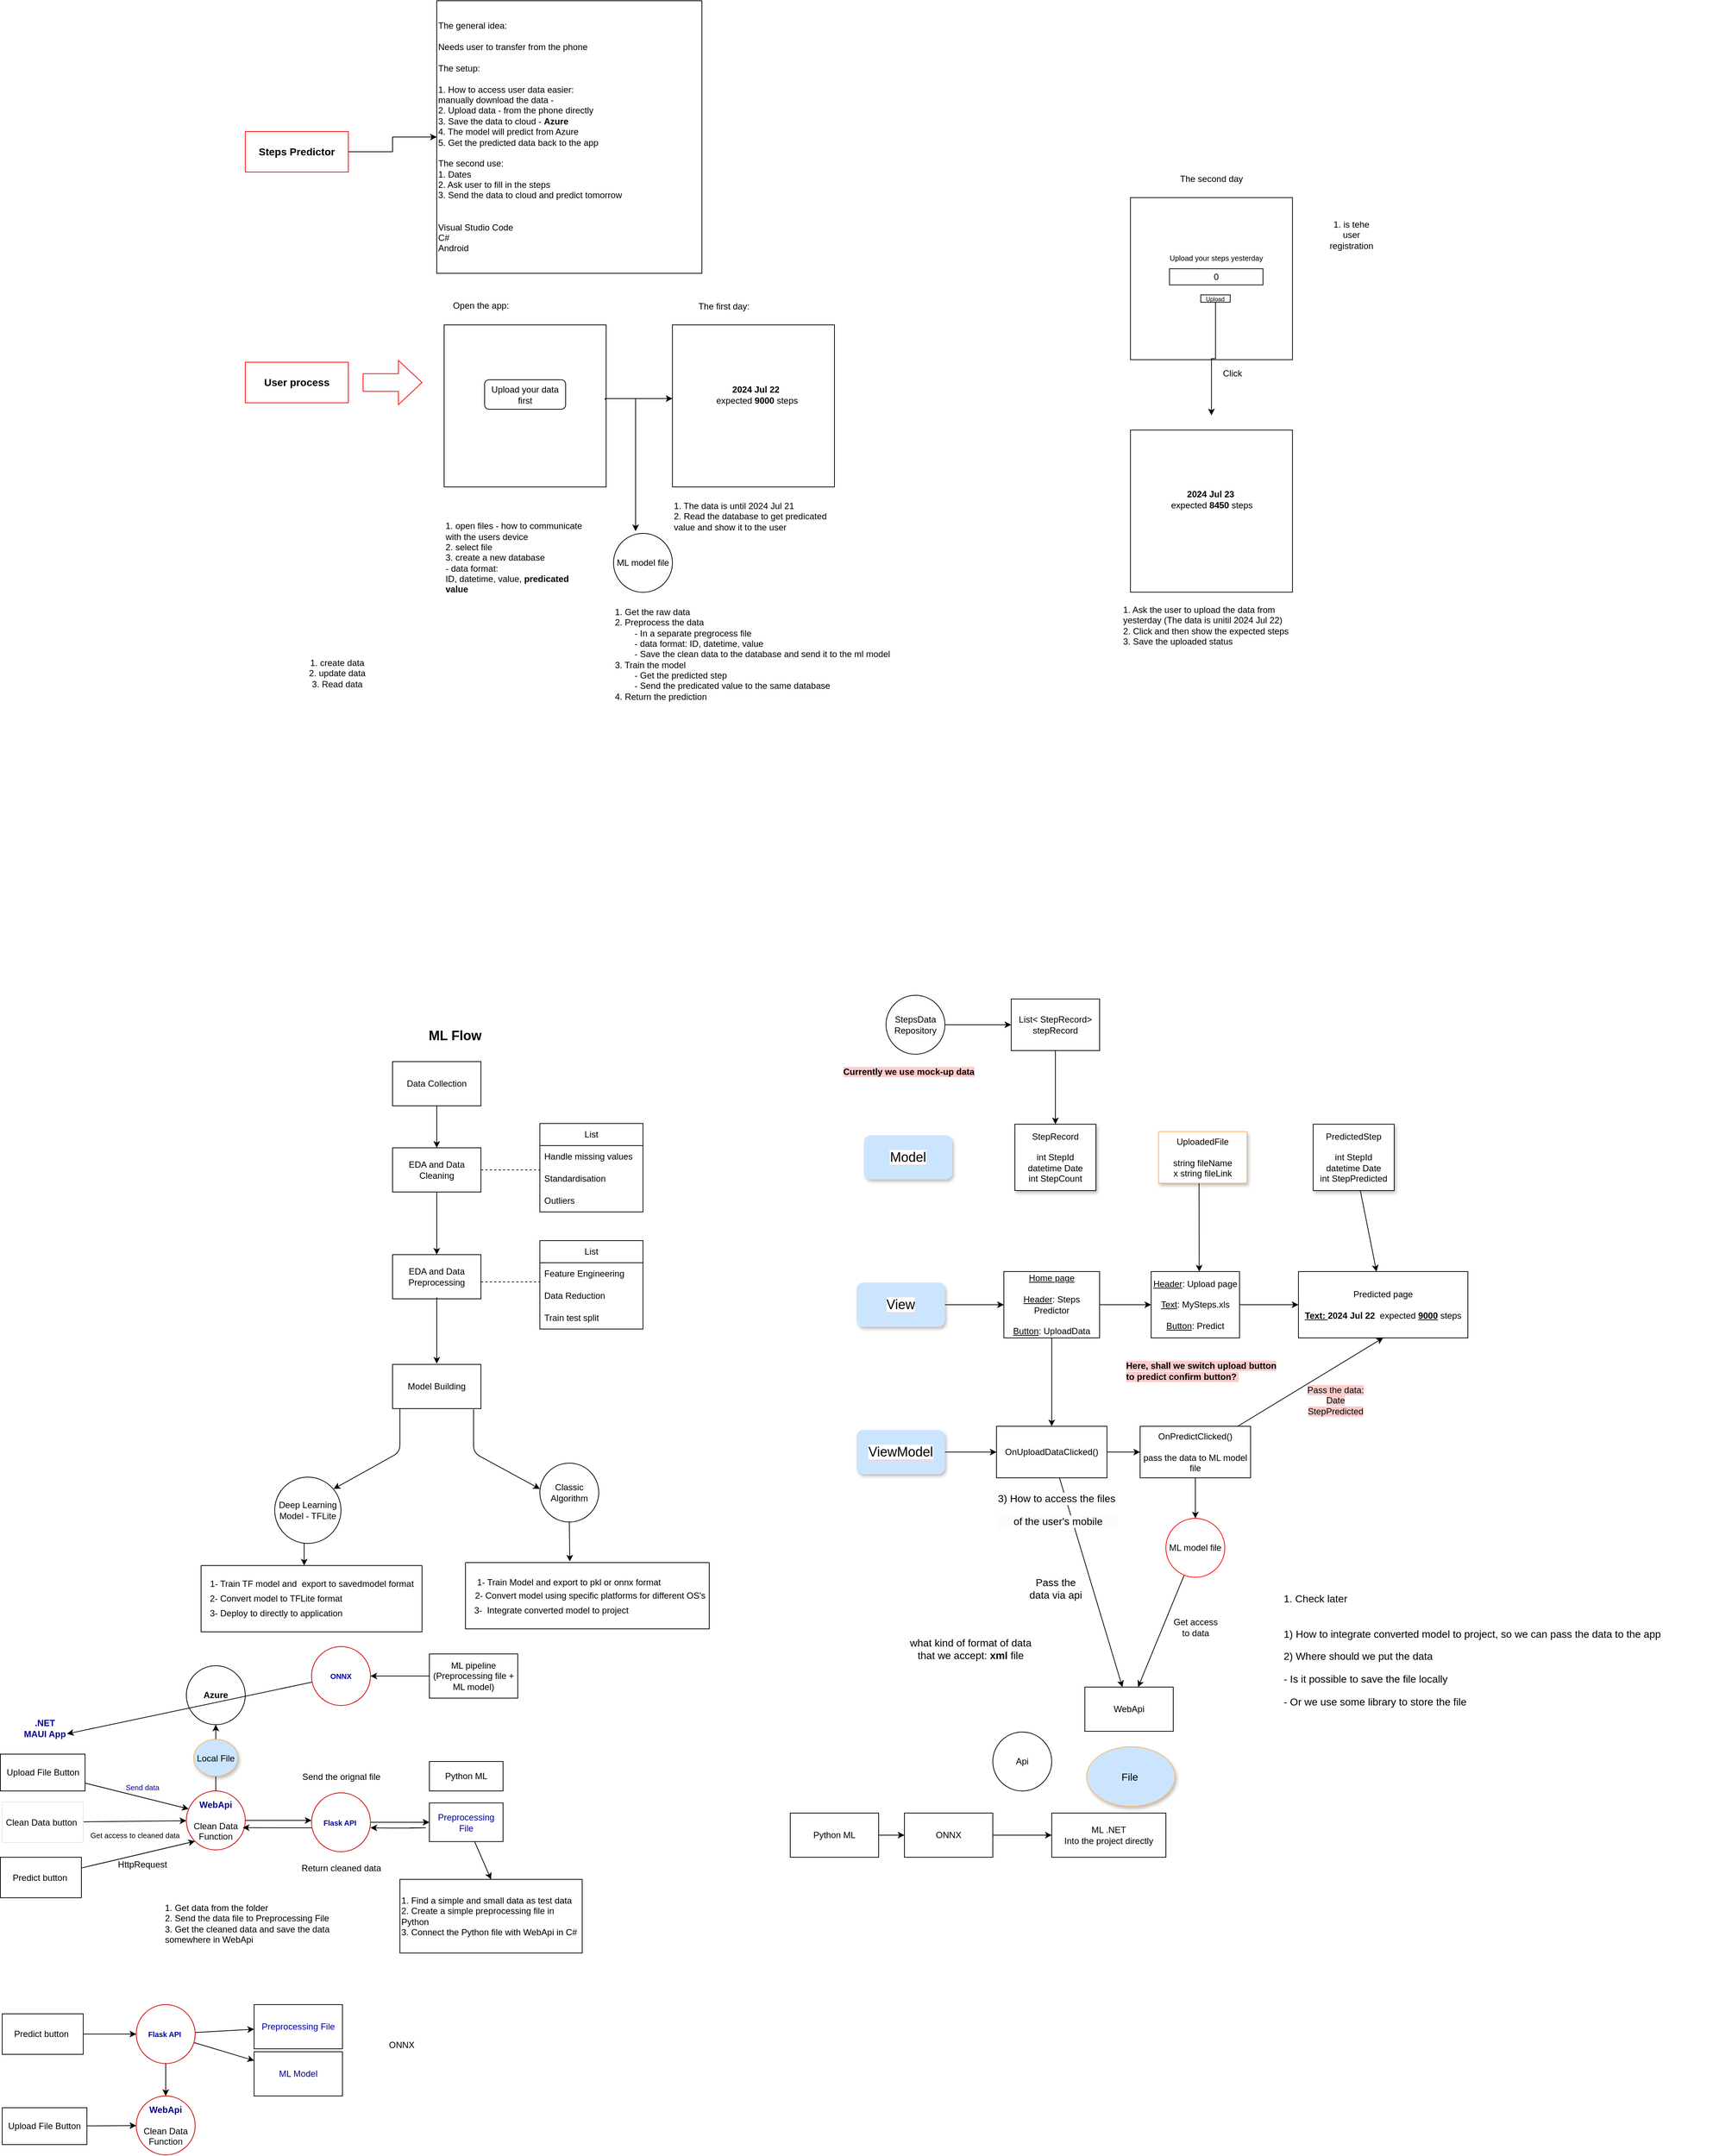 <mxfile>
    <diagram name="Page-1" id="LX_qo-Hpl9w2MyAxb0YF">
        <mxGraphModel dx="1782" dy="1617" grid="1" gridSize="10" guides="1" tooltips="1" connect="1" arrows="1" fold="1" page="1" pageScale="1" pageWidth="827" pageHeight="1169" math="0" shadow="0">
            <root>
                <mxCell id="0"/>
                <mxCell id="1" parent="0"/>
                <mxCell id="Lw-I1L2H1XPd6LwriKKZ-3" value="" style="edgeStyle=orthogonalEdgeStyle;rounded=0;orthogonalLoop=1;jettySize=auto;html=1;" parent="1" source="Lw-I1L2H1XPd6LwriKKZ-1" target="Lw-I1L2H1XPd6LwriKKZ-2" edge="1">
                    <mxGeometry relative="1" as="geometry"/>
                </mxCell>
                <mxCell id="Lw-I1L2H1XPd6LwriKKZ-1" value="&lt;b&gt;&lt;font style=&quot;font-size: 14px;&quot;&gt;Steps Predictor&lt;/font&gt;&lt;/b&gt;" style="text;html=1;align=center;verticalAlign=middle;whiteSpace=wrap;rounded=0;strokeColor=#FF0000;" parent="1" vertex="1">
                    <mxGeometry x="70" y="-942.5" width="140" height="55" as="geometry"/>
                </mxCell>
                <mxCell id="Lw-I1L2H1XPd6LwriKKZ-2" value="&lt;div&gt;The general idea:&lt;/div&gt;&lt;div&gt;&lt;br&gt;&lt;/div&gt;&lt;div&gt;Needs user to transfer from the phone&lt;/div&gt;&lt;div&gt;&lt;br&gt;&lt;/div&gt;&lt;div&gt;The setup:&lt;/div&gt;&lt;div&gt;&lt;br&gt;&lt;/div&gt;&lt;div&gt;1. How to access user data easier:&amp;nbsp;&lt;/div&gt;&lt;div&gt;manually download the data -&amp;nbsp;&lt;/div&gt;&lt;div&gt;2. Upload data - from the phone directly&lt;/div&gt;&lt;div&gt;3. Save the data to cloud - &lt;b&gt;Azure&lt;/b&gt;&lt;/div&gt;&lt;div&gt;4. The model will predict from Azure&lt;/div&gt;&lt;div&gt;5. Get the predicted data back to the app&lt;/div&gt;&lt;div&gt;&lt;br&gt;&lt;/div&gt;&lt;div&gt;The second use:&lt;div&gt;1. Dates&lt;/div&gt;&lt;div&gt;2. Ask user to fill in the steps&amp;nbsp;&lt;/div&gt;&lt;div&gt;3. Send the data to cloud and predict tomorrow&lt;/div&gt;&lt;/div&gt;&lt;div&gt;&lt;br&gt;&lt;/div&gt;&lt;div&gt;&lt;br&gt;&lt;/div&gt;&lt;div&gt;Visual Studio Code&lt;/div&gt;&lt;div&gt;C#&lt;/div&gt;&lt;div&gt;Android&lt;/div&gt;" style="whiteSpace=wrap;html=1;align=left;" parent="1" vertex="1">
                    <mxGeometry x="330" y="-1120" width="360" height="370" as="geometry"/>
                </mxCell>
                <mxCell id="Lw-I1L2H1XPd6LwriKKZ-4" value="" style="whiteSpace=wrap;html=1;aspect=fixed;" parent="1" vertex="1">
                    <mxGeometry x="340" y="-680" width="220" height="220" as="geometry"/>
                </mxCell>
                <mxCell id="Lw-I1L2H1XPd6LwriKKZ-32" value="" style="edgeStyle=orthogonalEdgeStyle;rounded=0;orthogonalLoop=1;jettySize=auto;html=1;exitX=0.994;exitY=0.463;exitDx=0;exitDy=0;exitPerimeter=0;" parent="1" source="Lw-I1L2H1XPd6LwriKKZ-4" target="Lw-I1L2H1XPd6LwriKKZ-9" edge="1">
                    <mxGeometry relative="1" as="geometry">
                        <mxPoint x="570" y="-580" as="sourcePoint"/>
                        <Array as="points">
                            <mxPoint x="559" y="-580"/>
                        </Array>
                    </mxGeometry>
                </mxCell>
                <mxCell id="Lw-I1L2H1XPd6LwriKKZ-6" value="Upload your data first" style="rounded=1;whiteSpace=wrap;html=1;" parent="1" vertex="1">
                    <mxGeometry x="395" y="-605.5" width="110" height="40" as="geometry"/>
                </mxCell>
                <mxCell id="Lw-I1L2H1XPd6LwriKKZ-9" value="" style="whiteSpace=wrap;html=1;aspect=fixed;" parent="1" vertex="1">
                    <mxGeometry x="650" y="-680" width="220" height="220" as="geometry"/>
                </mxCell>
                <mxCell id="Lw-I1L2H1XPd6LwriKKZ-10" value="&lt;b&gt;2024 Jul 22&amp;nbsp; &lt;/b&gt;expected&amp;nbsp;&lt;span style=&quot;background-color: initial;&quot;&gt;&lt;b&gt;9000&lt;/b&gt;&amp;nbsp;&lt;/span&gt;&lt;span style=&quot;background-color: initial;&quot;&gt;steps&lt;/span&gt;" style="text;html=1;align=center;verticalAlign=middle;whiteSpace=wrap;rounded=0;" parent="1" vertex="1">
                    <mxGeometry x="710" y="-593" width="110" height="15" as="geometry"/>
                </mxCell>
                <mxCell id="Lw-I1L2H1XPd6LwriKKZ-15" value="" style="whiteSpace=wrap;html=1;aspect=fixed;" parent="1" vertex="1">
                    <mxGeometry x="1271.87" y="-852.75" width="220" height="220" as="geometry"/>
                </mxCell>
                <mxCell id="Lw-I1L2H1XPd6LwriKKZ-24" value="The first day:" style="text;html=1;align=center;verticalAlign=middle;whiteSpace=wrap;rounded=0;" parent="1" vertex="1">
                    <mxGeometry x="670" y="-720" width="100" height="30" as="geometry"/>
                </mxCell>
                <mxCell id="Lw-I1L2H1XPd6LwriKKZ-25" value="The second day" style="text;html=1;align=center;verticalAlign=middle;whiteSpace=wrap;rounded=0;" parent="1" vertex="1">
                    <mxGeometry x="1321.87" y="-892.75" width="120" height="30" as="geometry"/>
                </mxCell>
                <mxCell id="Lw-I1L2H1XPd6LwriKKZ-27" value="0" style="rounded=0;whiteSpace=wrap;html=1;" parent="1" vertex="1">
                    <mxGeometry x="1324.87" y="-756.25" width="127" height="22" as="geometry"/>
                </mxCell>
                <mxCell id="Lw-I1L2H1XPd6LwriKKZ-28" value="&lt;font style=&quot;font-size: 10px;&quot;&gt;Upload your steps yesterday&lt;/font&gt;" style="text;html=1;align=center;verticalAlign=middle;whiteSpace=wrap;rounded=0;" parent="1" vertex="1">
                    <mxGeometry x="1305.87" y="-790.75" width="165" height="40" as="geometry"/>
                </mxCell>
                <mxCell id="Lw-I1L2H1XPd6LwriKKZ-46" value="" style="edgeStyle=orthogonalEdgeStyle;rounded=0;orthogonalLoop=1;jettySize=auto;html=1;" parent="1" source="Lw-I1L2H1XPd6LwriKKZ-31" edge="1">
                    <mxGeometry relative="1" as="geometry">
                        <mxPoint x="1381.87" y="-557.25" as="targetPoint"/>
                        <Array as="points">
                            <mxPoint x="1387.87" y="-634.25"/>
                            <mxPoint x="1382.87" y="-634.25"/>
                        </Array>
                    </mxGeometry>
                </mxCell>
                <mxCell id="Lw-I1L2H1XPd6LwriKKZ-31" value="&lt;font style=&quot;font-size: 8px;&quot;&gt;Upload&lt;/font&gt;" style="rounded=0;whiteSpace=wrap;html=1;" parent="1" vertex="1">
                    <mxGeometry x="1367.37" y="-720.75" width="40" height="10" as="geometry"/>
                </mxCell>
                <mxCell id="Lw-I1L2H1XPd6LwriKKZ-33" value="1&lt;span style=&quot;background-color: initial;&quot;&gt;. The data is until 2024 Jul 21&lt;/span&gt;&lt;div&gt;&lt;span style=&quot;background-color: initial;&quot;&gt;2. Read the database to get predicated value and show it to the user&lt;/span&gt;&lt;/div&gt;" style="text;html=1;align=left;verticalAlign=middle;whiteSpace=wrap;rounded=0;" parent="1" vertex="1">
                    <mxGeometry x="650" y="-450.25" width="220" height="60" as="geometry"/>
                </mxCell>
                <mxCell id="Lw-I1L2H1XPd6LwriKKZ-42" value="" style="whiteSpace=wrap;html=1;aspect=fixed;" parent="1" vertex="1">
                    <mxGeometry x="1271.87" y="-537.25" width="220" height="220" as="geometry"/>
                </mxCell>
                <mxCell id="Lw-I1L2H1XPd6LwriKKZ-44" value="&lt;b&gt;2024 Jul 23&amp;nbsp;&lt;/b&gt;&lt;div&gt;expected&amp;nbsp;&lt;span style=&quot;background-color: initial;&quot;&gt;&lt;b&gt;8450&lt;/b&gt;&amp;nbsp;&lt;/span&gt;&lt;span style=&quot;background-color: initial;&quot;&gt;steps&lt;/span&gt;&lt;/div&gt;" style="text;html=1;align=center;verticalAlign=middle;whiteSpace=wrap;rounded=0;" parent="1" vertex="1">
                    <mxGeometry x="1285.62" y="-450.25" width="192.5" height="15" as="geometry"/>
                </mxCell>
                <mxCell id="Lw-I1L2H1XPd6LwriKKZ-47" value="Click" style="text;html=1;align=center;verticalAlign=middle;resizable=0;points=[];autosize=1;strokeColor=none;fillColor=none;" parent="1" vertex="1">
                    <mxGeometry x="1384.87" y="-629.25" width="50" height="30" as="geometry"/>
                </mxCell>
                <mxCell id="Lw-I1L2H1XPd6LwriKKZ-48" value="1. Ask the user to upload the data from yesterday (The data is unitil 2024 Jul 22)&lt;div&gt;2. Click and then show the expected steps&lt;/div&gt;&lt;div&gt;3. Save the uploaded status&lt;/div&gt;" style="text;html=1;align=left;verticalAlign=middle;whiteSpace=wrap;rounded=0;" parent="1" vertex="1">
                    <mxGeometry x="1260" y="-297.25" width="243.75" height="50" as="geometry"/>
                </mxCell>
                <mxCell id="Lw-I1L2H1XPd6LwriKKZ-51" value="1. create data&lt;div&gt;2. update data&lt;/div&gt;&lt;div&gt;3. Read data&lt;/div&gt;&lt;div&gt;&lt;br&gt;&lt;/div&gt;" style="text;html=1;align=center;verticalAlign=middle;whiteSpace=wrap;rounded=0;" parent="1" vertex="1">
                    <mxGeometry x="110" y="-220" width="170" height="40" as="geometry"/>
                </mxCell>
                <mxCell id="Lw-I1L2H1XPd6LwriKKZ-52" value="1. is tehe user registration" style="text;html=1;align=center;verticalAlign=middle;whiteSpace=wrap;rounded=0;" parent="1" vertex="1">
                    <mxGeometry x="1541.87" y="-817.25" width="60" height="30" as="geometry"/>
                </mxCell>
                <mxCell id="Lw-I1L2H1XPd6LwriKKZ-56" value="ML model file" style="ellipse;whiteSpace=wrap;html=1;aspect=fixed;" parent="1" vertex="1">
                    <mxGeometry x="570" y="-397" width="80" height="80" as="geometry"/>
                </mxCell>
                <mxCell id="Lw-I1L2H1XPd6LwriKKZ-57" value="" style="endArrow=classic;html=1;rounded=0;" parent="1" edge="1">
                    <mxGeometry width="50" height="50" relative="1" as="geometry">
                        <mxPoint x="600" y="-580" as="sourcePoint"/>
                        <mxPoint x="600" y="-400" as="targetPoint"/>
                    </mxGeometry>
                </mxCell>
                <mxCell id="Lw-I1L2H1XPd6LwriKKZ-58" value="1. open files - how to communicate with the users device&lt;div&gt;2. select file&lt;/div&gt;&lt;div&gt;3. create a new database&lt;/div&gt;&lt;div&gt;- data format:&lt;/div&gt;&lt;div&gt;ID, datetime, value, &lt;b&gt;predicated value&lt;/b&gt;&lt;br&gt;&lt;/div&gt;" style="text;html=1;align=left;verticalAlign=middle;whiteSpace=wrap;rounded=0;" parent="1" vertex="1">
                    <mxGeometry x="340" y="-431.5" width="200" height="134.25" as="geometry"/>
                </mxCell>
                <mxCell id="Lw-I1L2H1XPd6LwriKKZ-67" value="1. Get the raw data&amp;nbsp;&lt;div&gt;2. Preprocess the data&lt;/div&gt;&lt;div&gt;&lt;span style=&quot;white-space: pre;&quot;&gt;&#9;&lt;/span&gt;- In a separate pregrocess file&lt;br&gt;&lt;/div&gt;&lt;div&gt;&lt;span style=&quot;white-space: pre;&quot;&gt;&#9;&lt;/span&gt;- data format: ID, datetime, value&lt;br&gt;&lt;/div&gt;&lt;div&gt;&lt;span style=&quot;white-space: pre;&quot;&gt;&#9;&lt;/span&gt;- Save the clean data to the database and send it to the ml model&lt;br&gt;&lt;/div&gt;&lt;div&gt;3. Train the model&lt;/div&gt;&lt;div&gt;&lt;span style=&quot;white-space: pre;&quot;&gt;&#9;&lt;/span&gt;- Get the predicted step&lt;br&gt;&lt;/div&gt;&lt;div&gt;&lt;span style=&quot;white-space: pre;&quot;&gt;&#9;&lt;/span&gt;- Send the predicated value to the same database&lt;br&gt;&lt;/div&gt;&lt;div&gt;4. Return the prediction&lt;/div&gt;" style="text;html=1;align=left;verticalAlign=middle;whiteSpace=wrap;rounded=0;" parent="1" vertex="1">
                    <mxGeometry x="570" y="-280" width="390" height="94.25" as="geometry"/>
                </mxCell>
                <mxCell id="Lw-I1L2H1XPd6LwriKKZ-68" style="edgeStyle=orthogonalEdgeStyle;rounded=0;orthogonalLoop=1;jettySize=auto;html=1;exitX=0.5;exitY=1;exitDx=0;exitDy=0;" parent="1" source="Lw-I1L2H1XPd6LwriKKZ-1" target="Lw-I1L2H1XPd6LwriKKZ-1" edge="1">
                    <mxGeometry relative="1" as="geometry"/>
                </mxCell>
                <mxCell id="Lw-I1L2H1XPd6LwriKKZ-71" value="&lt;b&gt;&lt;font style=&quot;font-size: 14px;&quot;&gt;User process&lt;/font&gt;&lt;/b&gt;" style="text;html=1;align=center;verticalAlign=middle;whiteSpace=wrap;rounded=0;strokeColor=#FF0000;" parent="1" vertex="1">
                    <mxGeometry x="70" y="-629.25" width="140" height="55" as="geometry"/>
                </mxCell>
                <mxCell id="Lw-I1L2H1XPd6LwriKKZ-72" value="" style="shape=singleArrow;whiteSpace=wrap;html=1;arrowWidth=0.4;arrowSize=0.4;fillColor=none;strokeColor=#FF0000;gradientColor=none;rounded=0;" parent="1" vertex="1">
                    <mxGeometry x="230" y="-631.75" width="80" height="60" as="geometry"/>
                </mxCell>
                <mxCell id="Lw-I1L2H1XPd6LwriKKZ-74" value="Open the app:" style="text;html=1;align=center;verticalAlign=middle;whiteSpace=wrap;rounded=0;" parent="1" vertex="1">
                    <mxGeometry x="340" y="-720.75" width="100" height="30" as="geometry"/>
                </mxCell>
                <mxCell id="3" value="Data Collection" style="rounded=0;whiteSpace=wrap;html=1;" parent="1" vertex="1">
                    <mxGeometry x="270" y="320" width="120" height="60" as="geometry"/>
                </mxCell>
                <mxCell id="4" value="EDA and Data Preprocessing" style="rounded=0;whiteSpace=wrap;html=1;" parent="1" vertex="1">
                    <mxGeometry x="270" y="582" width="120" height="60" as="geometry"/>
                </mxCell>
                <mxCell id="5" value="EDA and Data Cleaning" style="rounded=0;whiteSpace=wrap;html=1;" parent="1" vertex="1">
                    <mxGeometry x="270" y="437" width="120" height="60" as="geometry"/>
                </mxCell>
                <mxCell id="6" value="" style="endArrow=none;dashed=1;html=1;" parent="1" edge="1">
                    <mxGeometry width="50" height="50" relative="1" as="geometry">
                        <mxPoint x="390" y="467" as="sourcePoint"/>
                        <mxPoint x="470" y="467" as="targetPoint"/>
                    </mxGeometry>
                </mxCell>
                <mxCell id="7" value="List" style="swimlane;fontStyle=0;childLayout=stackLayout;horizontal=1;startSize=30;horizontalStack=0;resizeParent=1;resizeParentMax=0;resizeLast=0;collapsible=1;marginBottom=0;whiteSpace=wrap;html=1;" parent="1" vertex="1">
                    <mxGeometry x="470" y="404" width="140" height="120" as="geometry"/>
                </mxCell>
                <mxCell id="8" value="Handle missing values" style="text;strokeColor=none;fillColor=none;align=left;verticalAlign=middle;spacingLeft=4;spacingRight=4;overflow=hidden;points=[[0,0.5],[1,0.5]];portConstraint=eastwest;rotatable=0;whiteSpace=wrap;html=1;" parent="7" vertex="1">
                    <mxGeometry y="30" width="140" height="30" as="geometry"/>
                </mxCell>
                <mxCell id="9" value="Standardisation" style="text;strokeColor=none;fillColor=none;align=left;verticalAlign=middle;spacingLeft=4;spacingRight=4;overflow=hidden;points=[[0,0.5],[1,0.5]];portConstraint=eastwest;rotatable=0;whiteSpace=wrap;html=1;" parent="7" vertex="1">
                    <mxGeometry y="60" width="140" height="30" as="geometry"/>
                </mxCell>
                <mxCell id="10" value="Outliers" style="text;strokeColor=none;fillColor=none;align=left;verticalAlign=middle;spacingLeft=4;spacingRight=4;overflow=hidden;points=[[0,0.5],[1,0.5]];portConstraint=eastwest;rotatable=0;whiteSpace=wrap;html=1;" parent="7" vertex="1">
                    <mxGeometry y="90" width="140" height="30" as="geometry"/>
                </mxCell>
                <mxCell id="11" value="List" style="swimlane;fontStyle=0;childLayout=stackLayout;horizontal=1;startSize=30;horizontalStack=0;resizeParent=1;resizeParentMax=0;resizeLast=0;collapsible=1;marginBottom=0;whiteSpace=wrap;html=1;" parent="1" vertex="1">
                    <mxGeometry x="470" y="563" width="140" height="120" as="geometry"/>
                </mxCell>
                <mxCell id="12" value="Feature Engineering&amp;nbsp;" style="text;strokeColor=none;fillColor=none;align=left;verticalAlign=middle;spacingLeft=4;spacingRight=4;overflow=hidden;points=[[0,0.5],[1,0.5]];portConstraint=eastwest;rotatable=0;whiteSpace=wrap;html=1;" parent="11" vertex="1">
                    <mxGeometry y="30" width="140" height="30" as="geometry"/>
                </mxCell>
                <mxCell id="13" value="Data Reduction" style="text;strokeColor=none;fillColor=none;align=left;verticalAlign=middle;spacingLeft=4;spacingRight=4;overflow=hidden;points=[[0,0.5],[1,0.5]];portConstraint=eastwest;rotatable=0;whiteSpace=wrap;html=1;" parent="11" vertex="1">
                    <mxGeometry y="60" width="140" height="30" as="geometry"/>
                </mxCell>
                <mxCell id="14" value="Train test split" style="text;strokeColor=none;fillColor=none;align=left;verticalAlign=middle;spacingLeft=4;spacingRight=4;overflow=hidden;points=[[0,0.5],[1,0.5]];portConstraint=eastwest;rotatable=0;whiteSpace=wrap;html=1;" parent="11" vertex="1">
                    <mxGeometry y="90" width="140" height="30" as="geometry"/>
                </mxCell>
                <mxCell id="15" value="" style="endArrow=none;dashed=1;html=1;" parent="1" edge="1">
                    <mxGeometry width="50" height="50" relative="1" as="geometry">
                        <mxPoint x="390" y="619" as="sourcePoint"/>
                        <mxPoint x="470" y="619" as="targetPoint"/>
                    </mxGeometry>
                </mxCell>
                <mxCell id="16" value="Model Building" style="rounded=0;whiteSpace=wrap;html=1;" parent="1" vertex="1">
                    <mxGeometry x="270" y="731" width="120" height="60" as="geometry"/>
                </mxCell>
                <mxCell id="17" value="" style="endArrow=classic;html=1;" parent="1" edge="1">
                    <mxGeometry width="50" height="50" relative="1" as="geometry">
                        <mxPoint x="280" y="791" as="sourcePoint"/>
                        <mxPoint x="190" y="900" as="targetPoint"/>
                        <Array as="points">
                            <mxPoint x="280" y="850"/>
                        </Array>
                    </mxGeometry>
                </mxCell>
                <mxCell id="18" value="" style="endArrow=classic;html=1;" parent="1" edge="1">
                    <mxGeometry width="50" height="50" relative="1" as="geometry">
                        <mxPoint x="380" y="792" as="sourcePoint"/>
                        <mxPoint x="470" y="900" as="targetPoint"/>
                        <Array as="points">
                            <mxPoint x="380" y="851"/>
                        </Array>
                    </mxGeometry>
                </mxCell>
                <mxCell id="19" value="Deep Learning&lt;br&gt;Model - TFLite" style="ellipse;whiteSpace=wrap;html=1;aspect=fixed;" parent="1" vertex="1">
                    <mxGeometry x="110" y="884" width="90" height="90" as="geometry"/>
                </mxCell>
                <mxCell id="20" value="Classic Algorithm" style="ellipse;whiteSpace=wrap;html=1;aspect=fixed;" parent="1" vertex="1">
                    <mxGeometry x="470" y="865" width="80" height="80" as="geometry"/>
                </mxCell>
                <mxCell id="21" value="" style="endArrow=classic;html=1;" parent="1" edge="1">
                    <mxGeometry width="50" height="50" relative="1" as="geometry">
                        <mxPoint x="150" y="974" as="sourcePoint"/>
                        <mxPoint x="150" y="1004" as="targetPoint"/>
                    </mxGeometry>
                </mxCell>
                <mxCell id="22" value="" style="swimlane;startSize=0;" parent="1" vertex="1">
                    <mxGeometry x="10" y="1004" width="300" height="90" as="geometry"/>
                </mxCell>
                <mxCell id="23" value="&lt;span style=&quot;&quot;&gt;1- Train TF model and&amp;nbsp; export to savedmodel format&lt;/span&gt;" style="text;html=1;align=center;verticalAlign=middle;resizable=0;points=[];autosize=1;strokeColor=none;fillColor=none;" parent="22" vertex="1">
                    <mxGeometry y="10" width="300" height="30" as="geometry"/>
                </mxCell>
                <mxCell id="24" value="&lt;span style=&quot;&quot;&gt;2- Convert model to TFLite format&lt;/span&gt;" style="text;html=1;align=left;verticalAlign=middle;resizable=0;points=[];autosize=1;strokeColor=none;fillColor=none;" parent="22" vertex="1">
                    <mxGeometry x="10" y="30" width="200" height="30" as="geometry"/>
                </mxCell>
                <mxCell id="25" value="&lt;span style=&quot;&quot;&gt;3- Deploy to directly to application&lt;/span&gt;" style="text;html=1;align=left;verticalAlign=middle;resizable=0;points=[];autosize=1;strokeColor=none;fillColor=none;" parent="22" vertex="1">
                    <mxGeometry x="10" y="50" width="200" height="30" as="geometry"/>
                </mxCell>
                <mxCell id="26" value="" style="endArrow=classic;html=1;exitX=0.5;exitY=1;exitDx=0;exitDy=0;entryX=0.428;entryY=-0.016;entryDx=0;entryDy=0;entryPerimeter=0;" parent="1" source="20" target="27" edge="1">
                    <mxGeometry width="50" height="50" relative="1" as="geometry">
                        <mxPoint x="530" y="1000" as="sourcePoint"/>
                        <mxPoint x="510" y="990" as="targetPoint"/>
                    </mxGeometry>
                </mxCell>
                <mxCell id="27" value="" style="swimlane;startSize=0;" parent="1" vertex="1">
                    <mxGeometry x="369" y="1000" width="331" height="90" as="geometry"/>
                </mxCell>
                <mxCell id="28" value="&lt;span style=&quot;&quot;&gt;1- Train Model and export to pkl or onnx format&lt;/span&gt;" style="text;html=1;align=center;verticalAlign=middle;resizable=0;points=[];autosize=1;strokeColor=none;fillColor=none;" parent="27" vertex="1">
                    <mxGeometry x="5" y="12" width="270" height="30" as="geometry"/>
                </mxCell>
                <mxCell id="29" value="&lt;span style=&quot;&quot;&gt;2- Convert model using specific platforms for different OS's&lt;/span&gt;" style="text;html=1;align=left;verticalAlign=middle;resizable=0;points=[];autosize=1;strokeColor=none;fillColor=none;" parent="27" vertex="1">
                    <mxGeometry x="11" y="30" width="340" height="30" as="geometry"/>
                </mxCell>
                <mxCell id="30" value="&lt;span style=&quot;&quot;&gt;3-&amp;nbsp; Integrate converted model to project&amp;nbsp;&amp;nbsp;&lt;/span&gt;" style="text;html=1;align=left;verticalAlign=middle;resizable=0;points=[];autosize=1;strokeColor=none;fillColor=none;" parent="27" vertex="1">
                    <mxGeometry x="10" y="50" width="240" height="30" as="geometry"/>
                </mxCell>
                <mxCell id="31" value="" style="endArrow=classic;html=1;" parent="1" target="5" edge="1">
                    <mxGeometry width="50" height="50" relative="1" as="geometry">
                        <mxPoint x="330" y="380" as="sourcePoint"/>
                        <mxPoint x="330" y="430" as="targetPoint"/>
                    </mxGeometry>
                </mxCell>
                <mxCell id="32" value="" style="endArrow=classic;html=1;entryX=0.5;entryY=0;entryDx=0;entryDy=0;" parent="1" target="4" edge="1">
                    <mxGeometry width="50" height="50" relative="1" as="geometry">
                        <mxPoint x="330" y="497" as="sourcePoint"/>
                        <mxPoint x="330" y="554" as="targetPoint"/>
                    </mxGeometry>
                </mxCell>
                <mxCell id="33" value="" style="endArrow=classic;html=1;" parent="1" edge="1">
                    <mxGeometry width="50" height="50" relative="1" as="geometry">
                        <mxPoint x="330" y="640" as="sourcePoint"/>
                        <mxPoint x="330" y="730" as="targetPoint"/>
                    </mxGeometry>
                </mxCell>
                <mxCell id="34" value="&lt;b&gt;&lt;font style=&quot;font-size: 18px;&quot;&gt;ML Flow&lt;/font&gt;&lt;/b&gt;" style="text;html=1;strokeColor=none;fillColor=none;align=center;verticalAlign=middle;whiteSpace=wrap;rounded=0;" parent="1" vertex="1">
                    <mxGeometry x="100" y="270" width="510" height="30" as="geometry"/>
                </mxCell>
                <mxCell id="83" value="StepRecord&lt;br&gt;&lt;br&gt;int StepId&lt;br&gt;datetime Date&lt;br&gt;int StepCount" style="whiteSpace=wrap;html=1;rounded=0;shadow=1;" parent="1" vertex="1">
                    <mxGeometry x="1115" y="405" width="110" height="90" as="geometry"/>
                </mxCell>
                <mxCell id="84" value="" style="edgeStyle=none;html=1;" parent="1" target="87" edge="1">
                    <mxGeometry relative="1" as="geometry">
                        <mxPoint x="1020" y="650" as="sourcePoint"/>
                    </mxGeometry>
                </mxCell>
                <mxCell id="85" value="" style="edgeStyle=none;html=1;exitX=0.5;exitY=1;exitDx=0;exitDy=0;" parent="1" source="87" target="91" edge="1">
                    <mxGeometry relative="1" as="geometry">
                        <mxPoint x="1174.676" y="680" as="sourcePoint"/>
                        <mxPoint x="1160" y="810" as="targetPoint"/>
                    </mxGeometry>
                </mxCell>
                <mxCell id="86" value="" style="edgeStyle=none;html=1;" parent="1" source="87" target="93" edge="1">
                    <mxGeometry relative="1" as="geometry"/>
                </mxCell>
                <mxCell id="87" value="&lt;u&gt;Home page &lt;br&gt;&lt;br&gt;Header&lt;/u&gt;: Steps Predictor&lt;br&gt;&lt;br&gt;&lt;u&gt;Button&lt;/u&gt;: UploadData" style="rounded=0;whiteSpace=wrap;html=1;" parent="1" vertex="1">
                    <mxGeometry x="1100" y="605" width="130" height="90" as="geometry"/>
                </mxCell>
                <mxCell id="88" value="" style="edgeStyle=none;html=1;" parent="1" target="91" edge="1">
                    <mxGeometry relative="1" as="geometry">
                        <mxPoint x="1020" y="850" as="sourcePoint"/>
                    </mxGeometry>
                </mxCell>
                <mxCell id="89" value="" style="edgeStyle=none;html=1;" parent="1" source="91" target="100" edge="1">
                    <mxGeometry relative="1" as="geometry"/>
                </mxCell>
                <mxCell id="138" style="edgeStyle=none;html=1;fontSize=14;" parent="1" source="91" target="131" edge="1">
                    <mxGeometry relative="1" as="geometry"/>
                </mxCell>
                <mxCell id="91" value="OnUploadDataClicked()" style="rounded=0;whiteSpace=wrap;html=1;" parent="1" vertex="1">
                    <mxGeometry x="1090" y="815" width="150" height="70" as="geometry"/>
                </mxCell>
                <mxCell id="92" value="" style="edgeStyle=none;html=1;" parent="1" source="93" target="103" edge="1">
                    <mxGeometry relative="1" as="geometry"/>
                </mxCell>
                <mxCell id="93" value="&lt;u&gt;Header&lt;/u&gt;: Upload page&lt;br&gt;&lt;br&gt;&lt;u&gt;Text&lt;/u&gt;: MySteps.xls&lt;br&gt;&lt;br&gt;&lt;u&gt;Button&lt;/u&gt;: Predict" style="rounded=0;whiteSpace=wrap;html=1;" parent="1" vertex="1">
                    <mxGeometry x="1300" y="605" width="120" height="90" as="geometry"/>
                </mxCell>
                <mxCell id="94" value="&lt;h4&gt;&lt;b style=&quot;background-color: rgb(255, 204, 204);&quot;&gt;Here, shall we switch upload button to predict confirm button?&amp;nbsp;&lt;/b&gt;&lt;/h4&gt;" style="text;html=1;strokeColor=none;fillColor=none;align=left;verticalAlign=middle;whiteSpace=wrap;rounded=0;" parent="1" vertex="1">
                    <mxGeometry x="1264" y="730" width="210" height="20" as="geometry"/>
                </mxCell>
                <mxCell id="95" value="" style="shape=image;verticalLabelPosition=bottom;labelBackgroundColor=default;verticalAlign=top;aspect=fixed;imageAspect=0;image=https://files.readme.io/51f5273-UploadingFile.jpg;" parent="1" vertex="1">
                    <mxGeometry x="1790" y="380" width="279.54" height="460" as="geometry"/>
                </mxCell>
                <mxCell id="96" value="" style="edgeStyle=none;html=1;" parent="1" edge="1">
                    <mxGeometry relative="1" as="geometry">
                        <mxPoint x="1365" y="480" as="sourcePoint"/>
                        <mxPoint x="1365.25" y="605" as="targetPoint"/>
                    </mxGeometry>
                </mxCell>
                <mxCell id="97" value="UploadedFile&lt;br&gt;&lt;br&gt;string fileName&lt;br&gt;x string fileLink" style="whiteSpace=wrap;html=1;rounded=0;shadow=1;strokeColor=#FFB366;" parent="1" vertex="1">
                    <mxGeometry x="1310" y="415" width="120" height="70" as="geometry"/>
                </mxCell>
                <mxCell id="98" value="" style="edgeStyle=none;html=1;" parent="1" source="100" target="101" edge="1">
                    <mxGeometry relative="1" as="geometry"/>
                </mxCell>
                <mxCell id="99" value="" style="edgeStyle=none;html=1;entryX=0.5;entryY=1;entryDx=0;entryDy=0;" parent="1" source="100" target="103" edge="1">
                    <mxGeometry relative="1" as="geometry">
                        <mxPoint x="1580" y="850" as="targetPoint"/>
                    </mxGeometry>
                </mxCell>
                <mxCell id="100" value="OnPredictClicked()&lt;br&gt;&lt;br&gt;pass the data to ML model file" style="rounded=0;whiteSpace=wrap;html=1;" parent="1" vertex="1">
                    <mxGeometry x="1285" y="815" width="150" height="70" as="geometry"/>
                </mxCell>
                <mxCell id="133" style="edgeStyle=none;html=1;" parent="1" source="101" target="131" edge="1">
                    <mxGeometry relative="1" as="geometry"/>
                </mxCell>
                <mxCell id="101" value="ML model file" style="ellipse;whiteSpace=wrap;html=1;rounded=0;strokeColor=#FF0000;" parent="1" vertex="1">
                    <mxGeometry x="1320" y="940" width="80" height="80" as="geometry"/>
                </mxCell>
                <mxCell id="102" value="&lt;h4&gt;&lt;b style=&quot;background-color: rgb(255, 204, 204);&quot;&gt;Currently we use mock-up data&lt;/b&gt;&lt;/h4&gt;" style="text;html=1;strokeColor=none;fillColor=none;align=left;verticalAlign=middle;whiteSpace=wrap;rounded=0;" parent="1" vertex="1">
                    <mxGeometry x="880" y="324" width="210" height="20" as="geometry"/>
                </mxCell>
                <mxCell id="103" value="Predicted page&lt;br&gt;&lt;br&gt;&lt;b style=&quot;border-color: var(--border-color);&quot;&gt;&lt;u&gt;Text:&amp;nbsp;&lt;/u&gt;2024 Jul 22&amp;nbsp;&amp;nbsp;&lt;/b&gt;expected&amp;nbsp;&lt;span style=&quot;border-color: var(--border-color); background-color: initial;&quot;&gt;&lt;b style=&quot;border-color: var(--border-color);&quot;&gt;&lt;u&gt;9000&lt;/u&gt;&lt;/b&gt;&amp;nbsp;&lt;/span&gt;&lt;span style=&quot;border-color: var(--border-color); background-color: initial;&quot;&gt;steps&lt;/span&gt;" style="rounded=0;whiteSpace=wrap;html=1;" parent="1" vertex="1">
                    <mxGeometry x="1500" y="605" width="230" height="90" as="geometry"/>
                </mxCell>
                <mxCell id="104" value="" style="edgeStyle=none;html=1;" parent="1" source="105" target="103" edge="1">
                    <mxGeometry relative="1" as="geometry"/>
                </mxCell>
                <mxCell id="105" value="PredictedStep&lt;br&gt;&lt;br&gt;int StepId&lt;br&gt;datetime Date&lt;br&gt;int StepPredicted" style="whiteSpace=wrap;html=1;rounded=0;shadow=1;" parent="1" vertex="1">
                    <mxGeometry x="1520" y="405" width="110" height="90" as="geometry"/>
                </mxCell>
                <mxCell id="106" value="&lt;span style=&quot;background-color: rgb(255, 204, 204);&quot;&gt;&lt;span style=&quot;&quot;&gt;Pass the data:&lt;/span&gt;&lt;br style=&quot;border-color: var(--border-color);&quot;&gt;Date&lt;br style=&quot;border-color: var(--border-color);&quot;&gt;&lt;span style=&quot;&quot;&gt;StepPredicted&lt;/span&gt;&lt;/span&gt;" style="text;html=1;align=center;verticalAlign=middle;resizable=0;points=[];autosize=1;strokeColor=none;fillColor=none;" parent="1" vertex="1">
                    <mxGeometry x="1500" y="750" width="100" height="60" as="geometry"/>
                </mxCell>
                <mxCell id="107" value="" style="edgeStyle=none;html=1;" parent="1" source="108" target="110" edge="1">
                    <mxGeometry relative="1" as="geometry"/>
                </mxCell>
                <mxCell id="108" value="StepsData&lt;br&gt;Repository" style="ellipse;whiteSpace=wrap;html=1;rounded=0;" parent="1" vertex="1">
                    <mxGeometry x="940" y="230" width="80" height="80" as="geometry"/>
                </mxCell>
                <mxCell id="109" value="" style="edgeStyle=none;html=1;fontSize=18;fontColor=none;entryX=0.5;entryY=0;entryDx=0;entryDy=0;" parent="1" source="110" target="83" edge="1">
                    <mxGeometry relative="1" as="geometry">
                        <mxPoint x="1170" y="380" as="targetPoint"/>
                    </mxGeometry>
                </mxCell>
                <mxCell id="110" value="List&amp;lt;&amp;nbsp;StepRecord&amp;gt; stepRecord" style="whiteSpace=wrap;html=1;rounded=0;" parent="1" vertex="1">
                    <mxGeometry x="1110" y="235" width="120" height="70" as="geometry"/>
                </mxCell>
                <mxCell id="111" value="&lt;font style=&quot;font-size: 18px; background-color: rgb(255, 255, 255);&quot;&gt;Model&lt;/font&gt;" style="rounded=1;whiteSpace=wrap;html=1;shadow=1;labelBackgroundColor=#FFCCCC;strokeColor=none;fillColor=#CCE5FF;" parent="1" vertex="1">
                    <mxGeometry x="910" y="420" width="120" height="60" as="geometry"/>
                </mxCell>
                <mxCell id="112" value="&lt;span style=&quot;font-size: 18px; background-color: rgb(255, 255, 255);&quot;&gt;View&lt;/span&gt;" style="rounded=1;whiteSpace=wrap;html=1;shadow=1;labelBackgroundColor=#FFCCCC;strokeColor=none;fillColor=#CCE5FF;" parent="1" vertex="1">
                    <mxGeometry x="900" y="620" width="120" height="60" as="geometry"/>
                </mxCell>
                <mxCell id="113" value="&lt;span style=&quot;font-size: 18px; background-color: rgb(255, 255, 255);&quot;&gt;ViewModel&lt;/span&gt;" style="rounded=1;whiteSpace=wrap;html=1;shadow=1;labelBackgroundColor=#FFCCCC;strokeColor=none;fillColor=#CCE5FF;" parent="1" vertex="1">
                    <mxGeometry x="900" y="820" width="120" height="60" as="geometry"/>
                </mxCell>
                <mxCell id="114" value="&lt;h1&gt;&lt;br&gt;&lt;/h1&gt;" style="text;html=1;strokeColor=none;fillColor=none;spacing=5;spacingTop=-20;whiteSpace=wrap;overflow=hidden;rounded=0;shadow=1;labelBackgroundColor=none;fontSize=18;fontColor=none;" parent="1" vertex="1">
                    <mxGeometry x="1440" y="900" width="190" height="120" as="geometry"/>
                </mxCell>
                <mxCell id="115" value="&lt;pre style=&quot;border-color: var(--border-color);&quot;&gt;&lt;font style=&quot;font-size: 14px;&quot; face=&quot;Helvetica&quot;&gt;&lt;font style=&quot;border-color: var(--border-color);&quot;&gt;1. Check later&lt;/font&gt;&lt;/font&gt;&lt;/pre&gt;&lt;pre style=&quot;border-color: var(--border-color);&quot;&gt;&lt;font style=&quot;font-size: 14px;&quot; face=&quot;Helvetica&quot;&gt;&lt;font style=&quot;border-color: var(--border-color);&quot;&gt;&lt;br&gt;&lt;/font&gt;&lt;font style=&quot;border-color: var(--border-color);&quot;&gt;1) How to integrate converted model to project, so we can pass the data to the app&amp;nbsp;&lt;/font&gt;&lt;/font&gt;&lt;/pre&gt;&lt;pre style=&quot;border-color: var(--border-color);&quot;&gt;&lt;font style=&quot;font-size: 14px;&quot; face=&quot;Helvetica&quot;&gt;&lt;font style=&quot;border-color: var(--border-color);&quot;&gt;2) Where should we put the data&lt;/font&gt;&lt;/font&gt;&lt;/pre&gt;&lt;pre style=&quot;border-color: var(--border-color);&quot;&gt;&lt;font style=&quot;font-size: 14px;&quot; face=&quot;Helvetica&quot;&gt;&lt;font style=&quot;border-color: var(--border-color);&quot;&gt;- Is it possible to save the file locally &lt;/font&gt;&lt;/font&gt;&lt;/pre&gt;&lt;pre style=&quot;border-color: var(--border-color);&quot;&gt;&lt;font style=&quot;font-size: 14px;&quot; face=&quot;Helvetica&quot;&gt;&lt;font style=&quot;border-color: var(--border-color);&quot;&gt;- Or we use some library to store the file&lt;/font&gt;&lt;/font&gt;&lt;/pre&gt;&lt;pre style=&quot;border-color: var(--border-color);&quot;&gt;&lt;font style=&quot;font-size: 14px;&quot; face=&quot;Helvetica&quot;&gt;&lt;font style=&quot;border-color: var(--border-color);&quot;&gt;&lt;br&gt;&lt;/font&gt;&lt;/font&gt;&lt;/pre&gt;&lt;pre style=&quot;border-color: var(--border-color);&quot;&gt;&lt;br&gt;&lt;/pre&gt;&lt;pre style=&quot;border-color: var(--border-color);&quot;&gt;&lt;font style=&quot;font-size: 14px;&quot; face=&quot;Helvetica&quot;&gt;&lt;font style=&quot;border-color: var(--border-color);&quot;&gt;&lt;br&gt;&lt;/font&gt;&lt;/font&gt;&lt;/pre&gt;" style="text;html=1;strokeColor=none;fillColor=none;align=left;verticalAlign=middle;whiteSpace=wrap;rounded=0;shadow=1;labelBackgroundColor=none;fontSize=14;fontColor=none;" parent="1" vertex="1">
                    <mxGeometry x="1478.12" y="1120" width="410" height="90" as="geometry"/>
                </mxCell>
                <mxCell id="129" value="&lt;pre style=&quot;text-align: center; border-color: var(--border-color); color: rgb(0, 0, 0); font-size: 14px; font-style: normal; font-variant-ligatures: normal; font-variant-caps: normal; font-weight: 400; letter-spacing: normal; orphans: 2; text-indent: 0px; text-transform: none; widows: 2; word-spacing: 0px; -webkit-text-stroke-width: 0px; background-color: rgb(251, 251, 251); text-decoration-thickness: initial; text-decoration-style: initial; text-decoration-color: initial;&quot;&gt;&lt;font style=&quot;border-color: var(--border-color); font-size: 14px;&quot; face=&quot;Helvetica&quot;&gt;&lt;font style=&quot;border-color: var(--border-color);&quot;&gt;3) How to access the files &lt;/font&gt;&lt;/font&gt;&lt;/pre&gt;&lt;pre style=&quot;text-align: center; border-color: var(--border-color); color: rgb(0, 0, 0); font-size: 14px; font-style: normal; font-variant-ligatures: normal; font-variant-caps: normal; font-weight: 400; letter-spacing: normal; orphans: 2; text-indent: 0px; text-transform: none; widows: 2; word-spacing: 0px; -webkit-text-stroke-width: 0px; background-color: rgb(251, 251, 251); text-decoration-thickness: initial; text-decoration-style: initial; text-decoration-color: initial;&quot;&gt;&lt;font style=&quot;border-color: var(--border-color); font-size: 14px;&quot; face=&quot;Helvetica&quot;&gt;&lt;font style=&quot;border-color: var(--border-color);&quot;&gt;of the user's mobile&lt;br&gt;&lt;/font&gt;&lt;/font&gt;&lt;/pre&gt;" style="text;whiteSpace=wrap;html=1;fontSize=14;fontFamily=Helvetica;fontColor=none;" parent="1" vertex="1">
                    <mxGeometry x="1090" y="884" width="160" height="70" as="geometry"/>
                </mxCell>
                <mxCell id="130" value="File&amp;nbsp;" style="ellipse;whiteSpace=wrap;html=1;shadow=1;labelBackgroundColor=none;strokeColor=#FFB366;fontFamily=Helvetica;fontSize=14;fontColor=none;fillColor=#CCE5FF;" parent="1" vertex="1">
                    <mxGeometry x="1212.5" y="1250" width="120" height="81" as="geometry"/>
                </mxCell>
                <mxCell id="131" value="WebApi" style="rounded=0;whiteSpace=wrap;html=1;" parent="1" vertex="1">
                    <mxGeometry x="1210" y="1169" width="120" height="60" as="geometry"/>
                </mxCell>
                <mxCell id="134" value="Get access to data" style="text;html=1;strokeColor=none;fillColor=none;align=center;verticalAlign=middle;whiteSpace=wrap;rounded=0;" parent="1" vertex="1">
                    <mxGeometry x="1327.5" y="1070" width="65" height="36" as="geometry"/>
                </mxCell>
                <mxCell id="137" value="&lt;font style=&quot;font-size: 14px;&quot;&gt;what kind of format of data that we accept: &lt;b&gt;xml&lt;/b&gt; file&lt;/font&gt;" style="text;html=1;strokeColor=none;fillColor=none;align=center;verticalAlign=middle;whiteSpace=wrap;rounded=0;" parent="1" vertex="1">
                    <mxGeometry x="970" y="1114" width="170" height="6" as="geometry"/>
                </mxCell>
                <mxCell id="139" value="Pass the data via api" style="text;html=1;strokeColor=none;fillColor=none;align=center;verticalAlign=middle;whiteSpace=wrap;rounded=0;fontSize=14;" parent="1" vertex="1">
                    <mxGeometry x="1127.5" y="1020" width="85" height="30" as="geometry"/>
                </mxCell>
                <mxCell id="143" value="" style="edgeStyle=none;html=1;" parent="1" source="140" target="142" edge="1">
                    <mxGeometry relative="1" as="geometry"/>
                </mxCell>
                <mxCell id="140" value="Python ML" style="rounded=0;whiteSpace=wrap;html=1;" parent="1" vertex="1">
                    <mxGeometry x="810" y="1340" width="120" height="60" as="geometry"/>
                </mxCell>
                <mxCell id="145" value="" style="edgeStyle=none;html=1;" parent="1" source="142" target="144" edge="1">
                    <mxGeometry relative="1" as="geometry"/>
                </mxCell>
                <mxCell id="142" value="ONNX" style="rounded=0;whiteSpace=wrap;html=1;" parent="1" vertex="1">
                    <mxGeometry x="965" y="1340" width="120" height="60" as="geometry"/>
                </mxCell>
                <mxCell id="144" value="ML .NET&lt;br&gt;Into the project directly" style="rounded=0;whiteSpace=wrap;html=1;" parent="1" vertex="1">
                    <mxGeometry x="1165" y="1340" width="155" height="60" as="geometry"/>
                </mxCell>
                <mxCell id="146" value="Api" style="ellipse;whiteSpace=wrap;html=1;aspect=fixed;" parent="1" vertex="1">
                    <mxGeometry x="1085" y="1230" width="80" height="80" as="geometry"/>
                </mxCell>
                <mxCell id="153" value="" style="edgeStyle=none;html=1;" parent="1" source="147" target="152" edge="1">
                    <mxGeometry relative="1" as="geometry"/>
                </mxCell>
                <mxCell id="147" value="Clean Data button&amp;nbsp;" style="rounded=0;whiteSpace=wrap;html=1;strokeColor=#E6E6E6;" parent="1" vertex="1">
                    <mxGeometry x="-260" y="1325" width="110" height="55" as="geometry"/>
                </mxCell>
                <mxCell id="151" value="" style="edgeStyle=none;html=1;exitX=1;exitY=0.5;exitDx=0;exitDy=0;" parent="1" source="152" edge="1">
                    <mxGeometry relative="1" as="geometry">
                        <mxPoint x="80" y="1350" as="sourcePoint"/>
                        <mxPoint x="160.0" y="1350" as="targetPoint"/>
                    </mxGeometry>
                </mxCell>
                <mxCell id="172" value="" style="edgeStyle=none;html=1;startArrow=none;" parent="1" source="173" target="171" edge="1">
                    <mxGeometry relative="1" as="geometry"/>
                </mxCell>
                <mxCell id="152" value="&lt;b&gt;&lt;font color=&quot;#000099&quot;&gt;WebApi&lt;/font&gt;&lt;/b&gt;&lt;br&gt;&lt;br&gt;Clean Data Function" style="ellipse;whiteSpace=wrap;html=1;rounded=0;strokeColor=#CC0000;" parent="1" vertex="1">
                    <mxGeometry x="-10" y="1310" width="80" height="80" as="geometry"/>
                </mxCell>
                <mxCell id="157" value="" style="endArrow=classic;html=1;exitX=0;exitY=0.75;exitDx=0;exitDy=0;entryX=0.957;entryY=0.686;entryDx=0;entryDy=0;entryPerimeter=0;" parent="1" edge="1">
                    <mxGeometry width="50" height="50" relative="1" as="geometry">
                        <mxPoint x="160.0" y="1360" as="sourcePoint"/>
                        <mxPoint x="66.56" y="1359.88" as="targetPoint"/>
                    </mxGeometry>
                </mxCell>
                <mxCell id="158" value="Return cleaned data" style="text;html=1;align=center;verticalAlign=middle;resizable=0;points=[];autosize=1;strokeColor=none;fillColor=none;" parent="1" vertex="1">
                    <mxGeometry x="135" y="1400" width="130" height="30" as="geometry"/>
                </mxCell>
                <mxCell id="159" value="Send the orignal file" style="text;html=1;align=center;verticalAlign=middle;resizable=0;points=[];autosize=1;strokeColor=none;fillColor=none;" parent="1" vertex="1">
                    <mxGeometry x="135" y="1275.5" width="130" height="30" as="geometry"/>
                </mxCell>
                <mxCell id="161" value="1. Find a simple and small data as test data&lt;br&gt;2. Create a simple preprocessing file in Python&lt;br&gt;3. Connect the Python file with WebApi in C#" style="rounded=0;whiteSpace=wrap;html=1;align=left;" parent="1" vertex="1">
                    <mxGeometry x="280" y="1430" width="247.5" height="100" as="geometry"/>
                </mxCell>
                <mxCell id="164" value="&lt;div style=&quot;text-align: left;&quot;&gt;&lt;span style=&quot;background-color: initial;&quot;&gt;1. Get data from the folder&lt;/span&gt;&lt;/div&gt;&lt;div style=&quot;text-align: left;&quot;&gt;&lt;span style=&quot;background-color: initial;&quot;&gt;2. Send the data file to Preprocessing File&lt;/span&gt;&lt;/div&gt;&lt;div style=&quot;text-align: left;&quot;&gt;&lt;span style=&quot;background-color: initial;&quot;&gt;3. Get the cleaned data and save the data somewhere in WebApi&lt;/span&gt;&lt;/div&gt;" style="text;html=1;strokeColor=none;fillColor=none;align=center;verticalAlign=middle;whiteSpace=wrap;rounded=0;" parent="1" vertex="1">
                    <mxGeometry x="-40" y="1440" width="240" height="100" as="geometry"/>
                </mxCell>
                <mxCell id="174" style="edgeStyle=none;html=1;entryX=0.039;entryY=0.305;entryDx=0;entryDy=0;entryPerimeter=0;fontColor=#000099;" parent="1" source="165" target="152" edge="1">
                    <mxGeometry relative="1" as="geometry"/>
                </mxCell>
                <mxCell id="165" value="Upload File Button" style="rounded=0;whiteSpace=wrap;html=1;" parent="1" vertex="1">
                    <mxGeometry x="-262.5" y="1260" width="115" height="50" as="geometry"/>
                </mxCell>
                <mxCell id="166" value="&lt;b&gt;&lt;font color=&quot;#000099&quot;&gt;.NET MAUI App&lt;/font&gt;&lt;/b&gt;" style="text;html=1;strokeColor=none;fillColor=none;align=center;verticalAlign=middle;whiteSpace=wrap;rounded=0;" parent="1" vertex="1">
                    <mxGeometry x="-232" y="1210" width="60" height="30" as="geometry"/>
                </mxCell>
                <mxCell id="167" value="Python ML" style="rounded=0;whiteSpace=wrap;html=1;" parent="1" vertex="1">
                    <mxGeometry x="320" y="1270" width="100" height="40" as="geometry"/>
                </mxCell>
                <mxCell id="171" value="&lt;b&gt;Azure&lt;/b&gt;" style="ellipse;whiteSpace=wrap;html=1;rounded=0;" parent="1" vertex="1">
                    <mxGeometry x="-10" y="1140" width="80" height="80" as="geometry"/>
                </mxCell>
                <mxCell id="175" value="&lt;font style=&quot;font-size: 10px;&quot;&gt;Send data&lt;/font&gt;" style="text;html=1;align=center;verticalAlign=middle;resizable=0;points=[];autosize=1;strokeColor=none;fillColor=none;fontColor=#000099;" parent="1" vertex="1">
                    <mxGeometry x="-105" y="1290" width="70" height="30" as="geometry"/>
                </mxCell>
                <mxCell id="176" value="" style="edgeStyle=none;html=1;endArrow=none;" parent="1" source="152" target="173" edge="1">
                    <mxGeometry relative="1" as="geometry">
                        <mxPoint x="30" y="1310" as="sourcePoint"/>
                        <mxPoint x="30" y="1230" as="targetPoint"/>
                    </mxGeometry>
                </mxCell>
                <mxCell id="173" value="&lt;font style=&quot;font-size: 12px;&quot;&gt;Local File&lt;/font&gt;" style="ellipse;whiteSpace=wrap;html=1;shadow=1;labelBackgroundColor=none;strokeColor=#FFB366;fontFamily=Helvetica;fontSize=14;fontColor=none;fillColor=#CCE5FF;" parent="1" vertex="1">
                    <mxGeometry y="1240" width="60" height="50" as="geometry"/>
                </mxCell>
                <mxCell id="181" style="edgeStyle=none;html=1;entryX=0.5;entryY=0;entryDx=0;entryDy=0;fontSize=10;fontColor=#000099;" parent="1" source="177" target="161" edge="1">
                    <mxGeometry relative="1" as="geometry"/>
                </mxCell>
                <mxCell id="177" value="&lt;font color=&quot;#000099&quot;&gt;Preprocessing File&lt;/font&gt;" style="rounded=0;whiteSpace=wrap;html=1;" parent="1" vertex="1">
                    <mxGeometry x="320" y="1326.25" width="100" height="52.5" as="geometry"/>
                </mxCell>
                <mxCell id="179" value="" style="edgeStyle=none;html=1;fontSize=10;fontColor=#000099;" parent="1" source="178" target="177" edge="1">
                    <mxGeometry relative="1" as="geometry"/>
                </mxCell>
                <mxCell id="178" value="&lt;b style=&quot;&quot;&gt;Flask API&amp;nbsp;&lt;/b&gt;" style="ellipse;whiteSpace=wrap;html=1;strokeColor=#CC0000;fontSize=10;fontColor=#000099;" parent="1" vertex="1">
                    <mxGeometry x="160" y="1312.5" width="80" height="80" as="geometry"/>
                </mxCell>
                <mxCell id="180" value="" style="endArrow=classic;html=1;entryX=0.957;entryY=0.686;entryDx=0;entryDy=0;entryPerimeter=0;" parent="1" edge="1">
                    <mxGeometry width="50" height="50" relative="1" as="geometry">
                        <mxPoint x="293.44" y="1360" as="sourcePoint"/>
                        <mxPoint x="240.0" y="1360" as="targetPoint"/>
                        <Array as="points">
                            <mxPoint x="320" y="1360"/>
                            <mxPoint x="280" y="1360.43"/>
                        </Array>
                    </mxGeometry>
                </mxCell>
                <mxCell id="182" value="&lt;font color=&quot;#000000&quot;&gt;Get access to cleaned data&lt;/font&gt;" style="text;html=1;align=center;verticalAlign=middle;resizable=0;points=[];autosize=1;strokeColor=none;fillColor=none;fontSize=10;fontColor=#000099;" parent="1" vertex="1">
                    <mxGeometry x="-150" y="1355" width="140" height="30" as="geometry"/>
                </mxCell>
                <mxCell id="188" style="edgeStyle=none;html=1;entryX=1;entryY=0.75;entryDx=0;entryDy=0;" parent="1" source="185" target="166" edge="1">
                    <mxGeometry relative="1" as="geometry"/>
                </mxCell>
                <mxCell id="185" value="&lt;b style=&quot;&quot;&gt;ONNX&lt;/b&gt;" style="ellipse;whiteSpace=wrap;html=1;strokeColor=#CC0000;fontSize=10;fontColor=#000099;" parent="1" vertex="1">
                    <mxGeometry x="160" y="1114" width="80" height="80" as="geometry"/>
                </mxCell>
                <mxCell id="187" value="" style="edgeStyle=none;html=1;" parent="1" source="186" target="185" edge="1">
                    <mxGeometry relative="1" as="geometry"/>
                </mxCell>
                <mxCell id="186" value="ML pipeline (Preprocessing file + ML model)" style="rounded=0;whiteSpace=wrap;html=1;" parent="1" vertex="1">
                    <mxGeometry x="320" y="1124" width="120" height="60" as="geometry"/>
                </mxCell>
                <mxCell id="192" value="" style="edgeStyle=none;html=1;entryX=0;entryY=1;entryDx=0;entryDy=0;" parent="1" source="189" target="152" edge="1">
                    <mxGeometry relative="1" as="geometry">
                        <mxPoint x="-60" y="1388.837" as="targetPoint"/>
                    </mxGeometry>
                </mxCell>
                <mxCell id="189" value="Predict button&amp;nbsp;" style="rounded=0;whiteSpace=wrap;html=1;" parent="1" vertex="1">
                    <mxGeometry x="-262.5" y="1400" width="110" height="55" as="geometry"/>
                </mxCell>
                <mxCell id="197" value="" style="edgeStyle=none;html=1;" edge="1" parent="1" source="193" target="194">
                    <mxGeometry relative="1" as="geometry"/>
                </mxCell>
                <mxCell id="193" value="Predict button&amp;nbsp;" style="rounded=0;whiteSpace=wrap;html=1;" vertex="1" parent="1">
                    <mxGeometry x="-260" y="1612.5" width="110" height="55" as="geometry"/>
                </mxCell>
                <mxCell id="198" value="" style="edgeStyle=none;html=1;" edge="1" parent="1" source="194" target="195">
                    <mxGeometry relative="1" as="geometry"/>
                </mxCell>
                <mxCell id="200" value="" style="edgeStyle=none;html=1;" edge="1" parent="1" source="194" target="196">
                    <mxGeometry relative="1" as="geometry"/>
                </mxCell>
                <mxCell id="202" style="edgeStyle=none;html=1;" edge="1" parent="1" source="194" target="201">
                    <mxGeometry relative="1" as="geometry"/>
                </mxCell>
                <mxCell id="194" value="&lt;b style=&quot;&quot;&gt;Flask API&amp;nbsp;&lt;/b&gt;" style="ellipse;whiteSpace=wrap;html=1;strokeColor=#CC0000;fontSize=10;fontColor=#000099;" vertex="1" parent="1">
                    <mxGeometry x="-78" y="1600" width="80" height="80" as="geometry"/>
                </mxCell>
                <mxCell id="195" value="&lt;span style=&quot;color: rgb(0, 0, 153);&quot;&gt;Preprocessing File&lt;/span&gt;&lt;br&gt;" style="rounded=0;whiteSpace=wrap;html=1;" vertex="1" parent="1">
                    <mxGeometry x="82" y="1600" width="120" height="60" as="geometry"/>
                </mxCell>
                <mxCell id="196" value="&lt;b&gt;&lt;font color=&quot;#000099&quot;&gt;WebApi&lt;/font&gt;&lt;/b&gt;&lt;br&gt;&lt;br&gt;Clean Data Function" style="ellipse;whiteSpace=wrap;html=1;rounded=0;strokeColor=#CC0000;" vertex="1" parent="1">
                    <mxGeometry x="-78" y="1724" width="80" height="80" as="geometry"/>
                </mxCell>
                <mxCell id="199" value="HttpRequest" style="text;html=1;align=center;verticalAlign=middle;resizable=0;points=[];autosize=1;strokeColor=none;fillColor=none;" vertex="1" parent="1">
                    <mxGeometry x="-115" y="1395" width="90" height="30" as="geometry"/>
                </mxCell>
                <mxCell id="201" value="&lt;span style=&quot;color: rgb(0, 0, 153);&quot;&gt;ML Model&lt;/span&gt;" style="rounded=0;whiteSpace=wrap;html=1;" vertex="1" parent="1">
                    <mxGeometry x="82" y="1664" width="120" height="60" as="geometry"/>
                </mxCell>
                <mxCell id="203" value="ONNX" style="text;html=1;align=center;verticalAlign=middle;resizable=0;points=[];autosize=1;strokeColor=none;fillColor=none;" vertex="1" parent="1">
                    <mxGeometry x="252" y="1640" width="60" height="30" as="geometry"/>
                </mxCell>
                <mxCell id="206" value="" style="edgeStyle=none;html=1;" edge="1" parent="1" source="205" target="196">
                    <mxGeometry relative="1" as="geometry"/>
                </mxCell>
                <mxCell id="205" value="Upload File Button" style="rounded=0;whiteSpace=wrap;html=1;" vertex="1" parent="1">
                    <mxGeometry x="-260" y="1740" width="115" height="50" as="geometry"/>
                </mxCell>
            </root>
        </mxGraphModel>
    </diagram>
</mxfile>